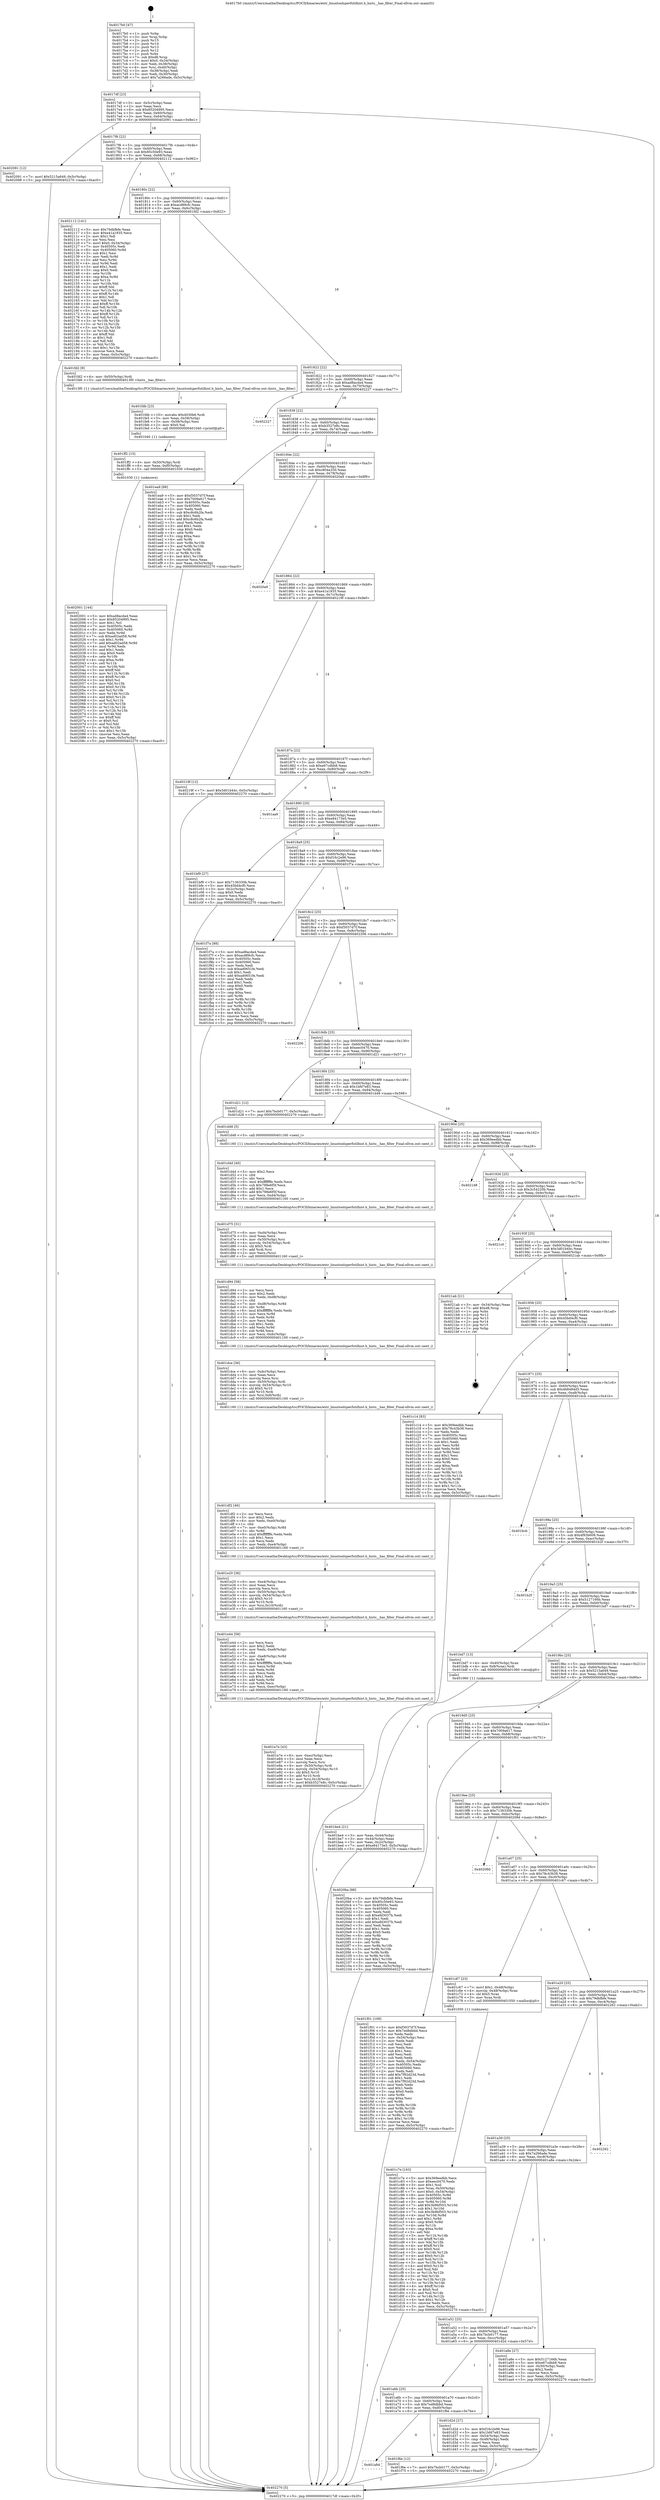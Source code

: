 digraph "0x4017b0" {
  label = "0x4017b0 (/mnt/c/Users/mathe/Desktop/tcc/POCII/binaries/extr_linuxtoolsperfutilhist.h_hists__has_filter_Final-ollvm.out::main(0))"
  labelloc = "t"
  node[shape=record]

  Entry [label="",width=0.3,height=0.3,shape=circle,fillcolor=black,style=filled]
  "0x4017df" [label="{
     0x4017df [23]\l
     | [instrs]\l
     &nbsp;&nbsp;0x4017df \<+3\>: mov -0x5c(%rbp),%eax\l
     &nbsp;&nbsp;0x4017e2 \<+2\>: mov %eax,%ecx\l
     &nbsp;&nbsp;0x4017e4 \<+6\>: sub $0x85204995,%ecx\l
     &nbsp;&nbsp;0x4017ea \<+3\>: mov %eax,-0x60(%rbp)\l
     &nbsp;&nbsp;0x4017ed \<+3\>: mov %ecx,-0x64(%rbp)\l
     &nbsp;&nbsp;0x4017f0 \<+6\>: je 0000000000402091 \<main+0x8e1\>\l
  }"]
  "0x402091" [label="{
     0x402091 [12]\l
     | [instrs]\l
     &nbsp;&nbsp;0x402091 \<+7\>: movl $0x5215a649,-0x5c(%rbp)\l
     &nbsp;&nbsp;0x402098 \<+5\>: jmp 0000000000402270 \<main+0xac0\>\l
  }"]
  "0x4017f6" [label="{
     0x4017f6 [22]\l
     | [instrs]\l
     &nbsp;&nbsp;0x4017f6 \<+5\>: jmp 00000000004017fb \<main+0x4b\>\l
     &nbsp;&nbsp;0x4017fb \<+3\>: mov -0x60(%rbp),%eax\l
     &nbsp;&nbsp;0x4017fe \<+5\>: sub $0x85c50e93,%eax\l
     &nbsp;&nbsp;0x401803 \<+3\>: mov %eax,-0x68(%rbp)\l
     &nbsp;&nbsp;0x401806 \<+6\>: je 0000000000402112 \<main+0x962\>\l
  }"]
  Exit [label="",width=0.3,height=0.3,shape=circle,fillcolor=black,style=filled,peripheries=2]
  "0x402112" [label="{
     0x402112 [141]\l
     | [instrs]\l
     &nbsp;&nbsp;0x402112 \<+5\>: mov $0x79dbfbfe,%eax\l
     &nbsp;&nbsp;0x402117 \<+5\>: mov $0xe41a1935,%ecx\l
     &nbsp;&nbsp;0x40211c \<+2\>: mov $0x1,%dl\l
     &nbsp;&nbsp;0x40211e \<+2\>: xor %esi,%esi\l
     &nbsp;&nbsp;0x402120 \<+7\>: movl $0x0,-0x34(%rbp)\l
     &nbsp;&nbsp;0x402127 \<+7\>: mov 0x40505c,%edi\l
     &nbsp;&nbsp;0x40212e \<+8\>: mov 0x405060,%r8d\l
     &nbsp;&nbsp;0x402136 \<+3\>: sub $0x1,%esi\l
     &nbsp;&nbsp;0x402139 \<+3\>: mov %edi,%r9d\l
     &nbsp;&nbsp;0x40213c \<+3\>: add %esi,%r9d\l
     &nbsp;&nbsp;0x40213f \<+4\>: imul %r9d,%edi\l
     &nbsp;&nbsp;0x402143 \<+3\>: and $0x1,%edi\l
     &nbsp;&nbsp;0x402146 \<+3\>: cmp $0x0,%edi\l
     &nbsp;&nbsp;0x402149 \<+4\>: sete %r10b\l
     &nbsp;&nbsp;0x40214d \<+4\>: cmp $0xa,%r8d\l
     &nbsp;&nbsp;0x402151 \<+4\>: setl %r11b\l
     &nbsp;&nbsp;0x402155 \<+3\>: mov %r10b,%bl\l
     &nbsp;&nbsp;0x402158 \<+3\>: xor $0xff,%bl\l
     &nbsp;&nbsp;0x40215b \<+3\>: mov %r11b,%r14b\l
     &nbsp;&nbsp;0x40215e \<+4\>: xor $0xff,%r14b\l
     &nbsp;&nbsp;0x402162 \<+3\>: xor $0x1,%dl\l
     &nbsp;&nbsp;0x402165 \<+3\>: mov %bl,%r15b\l
     &nbsp;&nbsp;0x402168 \<+4\>: and $0xff,%r15b\l
     &nbsp;&nbsp;0x40216c \<+3\>: and %dl,%r10b\l
     &nbsp;&nbsp;0x40216f \<+3\>: mov %r14b,%r12b\l
     &nbsp;&nbsp;0x402172 \<+4\>: and $0xff,%r12b\l
     &nbsp;&nbsp;0x402176 \<+3\>: and %dl,%r11b\l
     &nbsp;&nbsp;0x402179 \<+3\>: or %r10b,%r15b\l
     &nbsp;&nbsp;0x40217c \<+3\>: or %r11b,%r12b\l
     &nbsp;&nbsp;0x40217f \<+3\>: xor %r12b,%r15b\l
     &nbsp;&nbsp;0x402182 \<+3\>: or %r14b,%bl\l
     &nbsp;&nbsp;0x402185 \<+3\>: xor $0xff,%bl\l
     &nbsp;&nbsp;0x402188 \<+3\>: or $0x1,%dl\l
     &nbsp;&nbsp;0x40218b \<+2\>: and %dl,%bl\l
     &nbsp;&nbsp;0x40218d \<+3\>: or %bl,%r15b\l
     &nbsp;&nbsp;0x402190 \<+4\>: test $0x1,%r15b\l
     &nbsp;&nbsp;0x402194 \<+3\>: cmovne %ecx,%eax\l
     &nbsp;&nbsp;0x402197 \<+3\>: mov %eax,-0x5c(%rbp)\l
     &nbsp;&nbsp;0x40219a \<+5\>: jmp 0000000000402270 \<main+0xac0\>\l
  }"]
  "0x40180c" [label="{
     0x40180c [22]\l
     | [instrs]\l
     &nbsp;&nbsp;0x40180c \<+5\>: jmp 0000000000401811 \<main+0x61\>\l
     &nbsp;&nbsp;0x401811 \<+3\>: mov -0x60(%rbp),%eax\l
     &nbsp;&nbsp;0x401814 \<+5\>: sub $0xacd89cfc,%eax\l
     &nbsp;&nbsp;0x401819 \<+3\>: mov %eax,-0x6c(%rbp)\l
     &nbsp;&nbsp;0x40181c \<+6\>: je 0000000000401fd2 \<main+0x822\>\l
  }"]
  "0x402001" [label="{
     0x402001 [144]\l
     | [instrs]\l
     &nbsp;&nbsp;0x402001 \<+5\>: mov $0xad8acda4,%eax\l
     &nbsp;&nbsp;0x402006 \<+5\>: mov $0x85204995,%esi\l
     &nbsp;&nbsp;0x40200b \<+2\>: mov $0x1,%cl\l
     &nbsp;&nbsp;0x40200d \<+7\>: mov 0x40505c,%edx\l
     &nbsp;&nbsp;0x402014 \<+8\>: mov 0x405060,%r8d\l
     &nbsp;&nbsp;0x40201c \<+3\>: mov %edx,%r9d\l
     &nbsp;&nbsp;0x40201f \<+7\>: sub $0xad02ad58,%r9d\l
     &nbsp;&nbsp;0x402026 \<+4\>: sub $0x1,%r9d\l
     &nbsp;&nbsp;0x40202a \<+7\>: add $0xad02ad58,%r9d\l
     &nbsp;&nbsp;0x402031 \<+4\>: imul %r9d,%edx\l
     &nbsp;&nbsp;0x402035 \<+3\>: and $0x1,%edx\l
     &nbsp;&nbsp;0x402038 \<+3\>: cmp $0x0,%edx\l
     &nbsp;&nbsp;0x40203b \<+4\>: sete %r10b\l
     &nbsp;&nbsp;0x40203f \<+4\>: cmp $0xa,%r8d\l
     &nbsp;&nbsp;0x402043 \<+4\>: setl %r11b\l
     &nbsp;&nbsp;0x402047 \<+3\>: mov %r10b,%bl\l
     &nbsp;&nbsp;0x40204a \<+3\>: xor $0xff,%bl\l
     &nbsp;&nbsp;0x40204d \<+3\>: mov %r11b,%r14b\l
     &nbsp;&nbsp;0x402050 \<+4\>: xor $0xff,%r14b\l
     &nbsp;&nbsp;0x402054 \<+3\>: xor $0x0,%cl\l
     &nbsp;&nbsp;0x402057 \<+3\>: mov %bl,%r15b\l
     &nbsp;&nbsp;0x40205a \<+4\>: and $0x0,%r15b\l
     &nbsp;&nbsp;0x40205e \<+3\>: and %cl,%r10b\l
     &nbsp;&nbsp;0x402061 \<+3\>: mov %r14b,%r12b\l
     &nbsp;&nbsp;0x402064 \<+4\>: and $0x0,%r12b\l
     &nbsp;&nbsp;0x402068 \<+3\>: and %cl,%r11b\l
     &nbsp;&nbsp;0x40206b \<+3\>: or %r10b,%r15b\l
     &nbsp;&nbsp;0x40206e \<+3\>: or %r11b,%r12b\l
     &nbsp;&nbsp;0x402071 \<+3\>: xor %r12b,%r15b\l
     &nbsp;&nbsp;0x402074 \<+3\>: or %r14b,%bl\l
     &nbsp;&nbsp;0x402077 \<+3\>: xor $0xff,%bl\l
     &nbsp;&nbsp;0x40207a \<+3\>: or $0x0,%cl\l
     &nbsp;&nbsp;0x40207d \<+2\>: and %cl,%bl\l
     &nbsp;&nbsp;0x40207f \<+3\>: or %bl,%r15b\l
     &nbsp;&nbsp;0x402082 \<+4\>: test $0x1,%r15b\l
     &nbsp;&nbsp;0x402086 \<+3\>: cmovne %esi,%eax\l
     &nbsp;&nbsp;0x402089 \<+3\>: mov %eax,-0x5c(%rbp)\l
     &nbsp;&nbsp;0x40208c \<+5\>: jmp 0000000000402270 \<main+0xac0\>\l
  }"]
  "0x401fd2" [label="{
     0x401fd2 [9]\l
     | [instrs]\l
     &nbsp;&nbsp;0x401fd2 \<+4\>: mov -0x50(%rbp),%rdi\l
     &nbsp;&nbsp;0x401fd6 \<+5\>: call 00000000004013f0 \<hists__has_filter\>\l
     | [calls]\l
     &nbsp;&nbsp;0x4013f0 \{1\} (/mnt/c/Users/mathe/Desktop/tcc/POCII/binaries/extr_linuxtoolsperfutilhist.h_hists__has_filter_Final-ollvm.out::hists__has_filter)\l
  }"]
  "0x401822" [label="{
     0x401822 [22]\l
     | [instrs]\l
     &nbsp;&nbsp;0x401822 \<+5\>: jmp 0000000000401827 \<main+0x77\>\l
     &nbsp;&nbsp;0x401827 \<+3\>: mov -0x60(%rbp),%eax\l
     &nbsp;&nbsp;0x40182a \<+5\>: sub $0xad8acda4,%eax\l
     &nbsp;&nbsp;0x40182f \<+3\>: mov %eax,-0x70(%rbp)\l
     &nbsp;&nbsp;0x401832 \<+6\>: je 0000000000402227 \<main+0xa77\>\l
  }"]
  "0x401ff2" [label="{
     0x401ff2 [15]\l
     | [instrs]\l
     &nbsp;&nbsp;0x401ff2 \<+4\>: mov -0x50(%rbp),%rdi\l
     &nbsp;&nbsp;0x401ff6 \<+6\>: mov %eax,-0xf0(%rbp)\l
     &nbsp;&nbsp;0x401ffc \<+5\>: call 0000000000401030 \<free@plt\>\l
     | [calls]\l
     &nbsp;&nbsp;0x401030 \{1\} (unknown)\l
  }"]
  "0x402227" [label="{
     0x402227\l
  }", style=dashed]
  "0x401838" [label="{
     0x401838 [22]\l
     | [instrs]\l
     &nbsp;&nbsp;0x401838 \<+5\>: jmp 000000000040183d \<main+0x8d\>\l
     &nbsp;&nbsp;0x40183d \<+3\>: mov -0x60(%rbp),%eax\l
     &nbsp;&nbsp;0x401840 \<+5\>: sub $0xb3527e8c,%eax\l
     &nbsp;&nbsp;0x401845 \<+3\>: mov %eax,-0x74(%rbp)\l
     &nbsp;&nbsp;0x401848 \<+6\>: je 0000000000401ea9 \<main+0x6f9\>\l
  }"]
  "0x401fdb" [label="{
     0x401fdb [23]\l
     | [instrs]\l
     &nbsp;&nbsp;0x401fdb \<+10\>: movabs $0x4030b6,%rdi\l
     &nbsp;&nbsp;0x401fe5 \<+3\>: mov %eax,-0x58(%rbp)\l
     &nbsp;&nbsp;0x401fe8 \<+3\>: mov -0x58(%rbp),%esi\l
     &nbsp;&nbsp;0x401feb \<+2\>: mov $0x0,%al\l
     &nbsp;&nbsp;0x401fed \<+5\>: call 0000000000401040 \<printf@plt\>\l
     | [calls]\l
     &nbsp;&nbsp;0x401040 \{1\} (unknown)\l
  }"]
  "0x401ea9" [label="{
     0x401ea9 [88]\l
     | [instrs]\l
     &nbsp;&nbsp;0x401ea9 \<+5\>: mov $0xf3037d7f,%eax\l
     &nbsp;&nbsp;0x401eae \<+5\>: mov $0x7009a617,%ecx\l
     &nbsp;&nbsp;0x401eb3 \<+7\>: mov 0x40505c,%edx\l
     &nbsp;&nbsp;0x401eba \<+7\>: mov 0x405060,%esi\l
     &nbsp;&nbsp;0x401ec1 \<+2\>: mov %edx,%edi\l
     &nbsp;&nbsp;0x401ec3 \<+6\>: sub $0xc8c6b2fa,%edi\l
     &nbsp;&nbsp;0x401ec9 \<+3\>: sub $0x1,%edi\l
     &nbsp;&nbsp;0x401ecc \<+6\>: add $0xc8c6b2fa,%edi\l
     &nbsp;&nbsp;0x401ed2 \<+3\>: imul %edi,%edx\l
     &nbsp;&nbsp;0x401ed5 \<+3\>: and $0x1,%edx\l
     &nbsp;&nbsp;0x401ed8 \<+3\>: cmp $0x0,%edx\l
     &nbsp;&nbsp;0x401edb \<+4\>: sete %r8b\l
     &nbsp;&nbsp;0x401edf \<+3\>: cmp $0xa,%esi\l
     &nbsp;&nbsp;0x401ee2 \<+4\>: setl %r9b\l
     &nbsp;&nbsp;0x401ee6 \<+3\>: mov %r8b,%r10b\l
     &nbsp;&nbsp;0x401ee9 \<+3\>: and %r9b,%r10b\l
     &nbsp;&nbsp;0x401eec \<+3\>: xor %r9b,%r8b\l
     &nbsp;&nbsp;0x401eef \<+3\>: or %r8b,%r10b\l
     &nbsp;&nbsp;0x401ef2 \<+4\>: test $0x1,%r10b\l
     &nbsp;&nbsp;0x401ef6 \<+3\>: cmovne %ecx,%eax\l
     &nbsp;&nbsp;0x401ef9 \<+3\>: mov %eax,-0x5c(%rbp)\l
     &nbsp;&nbsp;0x401efc \<+5\>: jmp 0000000000402270 \<main+0xac0\>\l
  }"]
  "0x40184e" [label="{
     0x40184e [22]\l
     | [instrs]\l
     &nbsp;&nbsp;0x40184e \<+5\>: jmp 0000000000401853 \<main+0xa3\>\l
     &nbsp;&nbsp;0x401853 \<+3\>: mov -0x60(%rbp),%eax\l
     &nbsp;&nbsp;0x401856 \<+5\>: sub $0xc804a330,%eax\l
     &nbsp;&nbsp;0x40185b \<+3\>: mov %eax,-0x78(%rbp)\l
     &nbsp;&nbsp;0x40185e \<+6\>: je 00000000004020a9 \<main+0x8f9\>\l
  }"]
  "0x401a84" [label="{
     0x401a84\l
  }", style=dashed]
  "0x4020a9" [label="{
     0x4020a9\l
  }", style=dashed]
  "0x401864" [label="{
     0x401864 [22]\l
     | [instrs]\l
     &nbsp;&nbsp;0x401864 \<+5\>: jmp 0000000000401869 \<main+0xb9\>\l
     &nbsp;&nbsp;0x401869 \<+3\>: mov -0x60(%rbp),%eax\l
     &nbsp;&nbsp;0x40186c \<+5\>: sub $0xe41a1935,%eax\l
     &nbsp;&nbsp;0x401871 \<+3\>: mov %eax,-0x7c(%rbp)\l
     &nbsp;&nbsp;0x401874 \<+6\>: je 000000000040219f \<main+0x9ef\>\l
  }"]
  "0x401f6e" [label="{
     0x401f6e [12]\l
     | [instrs]\l
     &nbsp;&nbsp;0x401f6e \<+7\>: movl $0x7bcb0177,-0x5c(%rbp)\l
     &nbsp;&nbsp;0x401f75 \<+5\>: jmp 0000000000402270 \<main+0xac0\>\l
  }"]
  "0x40219f" [label="{
     0x40219f [12]\l
     | [instrs]\l
     &nbsp;&nbsp;0x40219f \<+7\>: movl $0x3d01b44c,-0x5c(%rbp)\l
     &nbsp;&nbsp;0x4021a6 \<+5\>: jmp 0000000000402270 \<main+0xac0\>\l
  }"]
  "0x40187a" [label="{
     0x40187a [22]\l
     | [instrs]\l
     &nbsp;&nbsp;0x40187a \<+5\>: jmp 000000000040187f \<main+0xcf\>\l
     &nbsp;&nbsp;0x40187f \<+3\>: mov -0x60(%rbp),%eax\l
     &nbsp;&nbsp;0x401882 \<+5\>: sub $0xe67cdbb8,%eax\l
     &nbsp;&nbsp;0x401887 \<+3\>: mov %eax,-0x80(%rbp)\l
     &nbsp;&nbsp;0x40188a \<+6\>: je 0000000000401aa9 \<main+0x2f9\>\l
  }"]
  "0x401e7e" [label="{
     0x401e7e [43]\l
     | [instrs]\l
     &nbsp;&nbsp;0x401e7e \<+6\>: mov -0xec(%rbp),%ecx\l
     &nbsp;&nbsp;0x401e84 \<+3\>: imul %eax,%ecx\l
     &nbsp;&nbsp;0x401e87 \<+3\>: movslq %ecx,%rsi\l
     &nbsp;&nbsp;0x401e8a \<+4\>: mov -0x50(%rbp),%rdi\l
     &nbsp;&nbsp;0x401e8e \<+4\>: movslq -0x54(%rbp),%r10\l
     &nbsp;&nbsp;0x401e92 \<+4\>: shl $0x5,%r10\l
     &nbsp;&nbsp;0x401e96 \<+3\>: add %r10,%rdi\l
     &nbsp;&nbsp;0x401e99 \<+4\>: mov %rsi,0x18(%rdi)\l
     &nbsp;&nbsp;0x401e9d \<+7\>: movl $0xb3527e8c,-0x5c(%rbp)\l
     &nbsp;&nbsp;0x401ea4 \<+5\>: jmp 0000000000402270 \<main+0xac0\>\l
  }"]
  "0x401aa9" [label="{
     0x401aa9\l
  }", style=dashed]
  "0x401890" [label="{
     0x401890 [25]\l
     | [instrs]\l
     &nbsp;&nbsp;0x401890 \<+5\>: jmp 0000000000401895 \<main+0xe5\>\l
     &nbsp;&nbsp;0x401895 \<+3\>: mov -0x60(%rbp),%eax\l
     &nbsp;&nbsp;0x401898 \<+5\>: sub $0xe84173e5,%eax\l
     &nbsp;&nbsp;0x40189d \<+6\>: mov %eax,-0x84(%rbp)\l
     &nbsp;&nbsp;0x4018a3 \<+6\>: je 0000000000401bf9 \<main+0x449\>\l
  }"]
  "0x401e44" [label="{
     0x401e44 [58]\l
     | [instrs]\l
     &nbsp;&nbsp;0x401e44 \<+2\>: xor %ecx,%ecx\l
     &nbsp;&nbsp;0x401e46 \<+5\>: mov $0x2,%edx\l
     &nbsp;&nbsp;0x401e4b \<+6\>: mov %edx,-0xe8(%rbp)\l
     &nbsp;&nbsp;0x401e51 \<+1\>: cltd\l
     &nbsp;&nbsp;0x401e52 \<+7\>: mov -0xe8(%rbp),%r8d\l
     &nbsp;&nbsp;0x401e59 \<+3\>: idiv %r8d\l
     &nbsp;&nbsp;0x401e5c \<+6\>: imul $0xfffffffe,%edx,%edx\l
     &nbsp;&nbsp;0x401e62 \<+3\>: mov %ecx,%r9d\l
     &nbsp;&nbsp;0x401e65 \<+3\>: sub %edx,%r9d\l
     &nbsp;&nbsp;0x401e68 \<+2\>: mov %ecx,%edx\l
     &nbsp;&nbsp;0x401e6a \<+3\>: sub $0x1,%edx\l
     &nbsp;&nbsp;0x401e6d \<+3\>: add %edx,%r9d\l
     &nbsp;&nbsp;0x401e70 \<+3\>: sub %r9d,%ecx\l
     &nbsp;&nbsp;0x401e73 \<+6\>: mov %ecx,-0xec(%rbp)\l
     &nbsp;&nbsp;0x401e79 \<+5\>: call 0000000000401160 \<next_i\>\l
     | [calls]\l
     &nbsp;&nbsp;0x401160 \{1\} (/mnt/c/Users/mathe/Desktop/tcc/POCII/binaries/extr_linuxtoolsperfutilhist.h_hists__has_filter_Final-ollvm.out::next_i)\l
  }"]
  "0x401bf9" [label="{
     0x401bf9 [27]\l
     | [instrs]\l
     &nbsp;&nbsp;0x401bf9 \<+5\>: mov $0x7136330b,%eax\l
     &nbsp;&nbsp;0x401bfe \<+5\>: mov $0x45bd4cf0,%ecx\l
     &nbsp;&nbsp;0x401c03 \<+3\>: mov -0x2c(%rbp),%edx\l
     &nbsp;&nbsp;0x401c06 \<+3\>: cmp $0x0,%edx\l
     &nbsp;&nbsp;0x401c09 \<+3\>: cmove %ecx,%eax\l
     &nbsp;&nbsp;0x401c0c \<+3\>: mov %eax,-0x5c(%rbp)\l
     &nbsp;&nbsp;0x401c0f \<+5\>: jmp 0000000000402270 \<main+0xac0\>\l
  }"]
  "0x4018a9" [label="{
     0x4018a9 [25]\l
     | [instrs]\l
     &nbsp;&nbsp;0x4018a9 \<+5\>: jmp 00000000004018ae \<main+0xfe\>\l
     &nbsp;&nbsp;0x4018ae \<+3\>: mov -0x60(%rbp),%eax\l
     &nbsp;&nbsp;0x4018b1 \<+5\>: sub $0xf16c2e96,%eax\l
     &nbsp;&nbsp;0x4018b6 \<+6\>: mov %eax,-0x88(%rbp)\l
     &nbsp;&nbsp;0x4018bc \<+6\>: je 0000000000401f7a \<main+0x7ca\>\l
  }"]
  "0x401e20" [label="{
     0x401e20 [36]\l
     | [instrs]\l
     &nbsp;&nbsp;0x401e20 \<+6\>: mov -0xe4(%rbp),%ecx\l
     &nbsp;&nbsp;0x401e26 \<+3\>: imul %eax,%ecx\l
     &nbsp;&nbsp;0x401e29 \<+3\>: movslq %ecx,%rsi\l
     &nbsp;&nbsp;0x401e2c \<+4\>: mov -0x50(%rbp),%rdi\l
     &nbsp;&nbsp;0x401e30 \<+4\>: movslq -0x54(%rbp),%r10\l
     &nbsp;&nbsp;0x401e34 \<+4\>: shl $0x5,%r10\l
     &nbsp;&nbsp;0x401e38 \<+3\>: add %r10,%rdi\l
     &nbsp;&nbsp;0x401e3b \<+4\>: mov %rsi,0x10(%rdi)\l
     &nbsp;&nbsp;0x401e3f \<+5\>: call 0000000000401160 \<next_i\>\l
     | [calls]\l
     &nbsp;&nbsp;0x401160 \{1\} (/mnt/c/Users/mathe/Desktop/tcc/POCII/binaries/extr_linuxtoolsperfutilhist.h_hists__has_filter_Final-ollvm.out::next_i)\l
  }"]
  "0x401f7a" [label="{
     0x401f7a [88]\l
     | [instrs]\l
     &nbsp;&nbsp;0x401f7a \<+5\>: mov $0xad8acda4,%eax\l
     &nbsp;&nbsp;0x401f7f \<+5\>: mov $0xacd89cfc,%ecx\l
     &nbsp;&nbsp;0x401f84 \<+7\>: mov 0x40505c,%edx\l
     &nbsp;&nbsp;0x401f8b \<+7\>: mov 0x405060,%esi\l
     &nbsp;&nbsp;0x401f92 \<+2\>: mov %edx,%edi\l
     &nbsp;&nbsp;0x401f94 \<+6\>: sub $0xad0651fe,%edi\l
     &nbsp;&nbsp;0x401f9a \<+3\>: sub $0x1,%edi\l
     &nbsp;&nbsp;0x401f9d \<+6\>: add $0xad0651fe,%edi\l
     &nbsp;&nbsp;0x401fa3 \<+3\>: imul %edi,%edx\l
     &nbsp;&nbsp;0x401fa6 \<+3\>: and $0x1,%edx\l
     &nbsp;&nbsp;0x401fa9 \<+3\>: cmp $0x0,%edx\l
     &nbsp;&nbsp;0x401fac \<+4\>: sete %r8b\l
     &nbsp;&nbsp;0x401fb0 \<+3\>: cmp $0xa,%esi\l
     &nbsp;&nbsp;0x401fb3 \<+4\>: setl %r9b\l
     &nbsp;&nbsp;0x401fb7 \<+3\>: mov %r8b,%r10b\l
     &nbsp;&nbsp;0x401fba \<+3\>: and %r9b,%r10b\l
     &nbsp;&nbsp;0x401fbd \<+3\>: xor %r9b,%r8b\l
     &nbsp;&nbsp;0x401fc0 \<+3\>: or %r8b,%r10b\l
     &nbsp;&nbsp;0x401fc3 \<+4\>: test $0x1,%r10b\l
     &nbsp;&nbsp;0x401fc7 \<+3\>: cmovne %ecx,%eax\l
     &nbsp;&nbsp;0x401fca \<+3\>: mov %eax,-0x5c(%rbp)\l
     &nbsp;&nbsp;0x401fcd \<+5\>: jmp 0000000000402270 \<main+0xac0\>\l
  }"]
  "0x4018c2" [label="{
     0x4018c2 [25]\l
     | [instrs]\l
     &nbsp;&nbsp;0x4018c2 \<+5\>: jmp 00000000004018c7 \<main+0x117\>\l
     &nbsp;&nbsp;0x4018c7 \<+3\>: mov -0x60(%rbp),%eax\l
     &nbsp;&nbsp;0x4018ca \<+5\>: sub $0xf3037d7f,%eax\l
     &nbsp;&nbsp;0x4018cf \<+6\>: mov %eax,-0x8c(%rbp)\l
     &nbsp;&nbsp;0x4018d5 \<+6\>: je 0000000000402206 \<main+0xa56\>\l
  }"]
  "0x401df2" [label="{
     0x401df2 [46]\l
     | [instrs]\l
     &nbsp;&nbsp;0x401df2 \<+2\>: xor %ecx,%ecx\l
     &nbsp;&nbsp;0x401df4 \<+5\>: mov $0x2,%edx\l
     &nbsp;&nbsp;0x401df9 \<+6\>: mov %edx,-0xe0(%rbp)\l
     &nbsp;&nbsp;0x401dff \<+1\>: cltd\l
     &nbsp;&nbsp;0x401e00 \<+7\>: mov -0xe0(%rbp),%r8d\l
     &nbsp;&nbsp;0x401e07 \<+3\>: idiv %r8d\l
     &nbsp;&nbsp;0x401e0a \<+6\>: imul $0xfffffffe,%edx,%edx\l
     &nbsp;&nbsp;0x401e10 \<+3\>: sub $0x1,%ecx\l
     &nbsp;&nbsp;0x401e13 \<+2\>: sub %ecx,%edx\l
     &nbsp;&nbsp;0x401e15 \<+6\>: mov %edx,-0xe4(%rbp)\l
     &nbsp;&nbsp;0x401e1b \<+5\>: call 0000000000401160 \<next_i\>\l
     | [calls]\l
     &nbsp;&nbsp;0x401160 \{1\} (/mnt/c/Users/mathe/Desktop/tcc/POCII/binaries/extr_linuxtoolsperfutilhist.h_hists__has_filter_Final-ollvm.out::next_i)\l
  }"]
  "0x402206" [label="{
     0x402206\l
  }", style=dashed]
  "0x4018db" [label="{
     0x4018db [25]\l
     | [instrs]\l
     &nbsp;&nbsp;0x4018db \<+5\>: jmp 00000000004018e0 \<main+0x130\>\l
     &nbsp;&nbsp;0x4018e0 \<+3\>: mov -0x60(%rbp),%eax\l
     &nbsp;&nbsp;0x4018e3 \<+5\>: sub $0xeec0470,%eax\l
     &nbsp;&nbsp;0x4018e8 \<+6\>: mov %eax,-0x90(%rbp)\l
     &nbsp;&nbsp;0x4018ee \<+6\>: je 0000000000401d21 \<main+0x571\>\l
  }"]
  "0x401dce" [label="{
     0x401dce [36]\l
     | [instrs]\l
     &nbsp;&nbsp;0x401dce \<+6\>: mov -0xdc(%rbp),%ecx\l
     &nbsp;&nbsp;0x401dd4 \<+3\>: imul %eax,%ecx\l
     &nbsp;&nbsp;0x401dd7 \<+3\>: movslq %ecx,%rsi\l
     &nbsp;&nbsp;0x401dda \<+4\>: mov -0x50(%rbp),%rdi\l
     &nbsp;&nbsp;0x401dde \<+4\>: movslq -0x54(%rbp),%r10\l
     &nbsp;&nbsp;0x401de2 \<+4\>: shl $0x5,%r10\l
     &nbsp;&nbsp;0x401de6 \<+3\>: add %r10,%rdi\l
     &nbsp;&nbsp;0x401de9 \<+4\>: mov %rsi,0x8(%rdi)\l
     &nbsp;&nbsp;0x401ded \<+5\>: call 0000000000401160 \<next_i\>\l
     | [calls]\l
     &nbsp;&nbsp;0x401160 \{1\} (/mnt/c/Users/mathe/Desktop/tcc/POCII/binaries/extr_linuxtoolsperfutilhist.h_hists__has_filter_Final-ollvm.out::next_i)\l
  }"]
  "0x401d21" [label="{
     0x401d21 [12]\l
     | [instrs]\l
     &nbsp;&nbsp;0x401d21 \<+7\>: movl $0x7bcb0177,-0x5c(%rbp)\l
     &nbsp;&nbsp;0x401d28 \<+5\>: jmp 0000000000402270 \<main+0xac0\>\l
  }"]
  "0x4018f4" [label="{
     0x4018f4 [25]\l
     | [instrs]\l
     &nbsp;&nbsp;0x4018f4 \<+5\>: jmp 00000000004018f9 \<main+0x149\>\l
     &nbsp;&nbsp;0x4018f9 \<+3\>: mov -0x60(%rbp),%eax\l
     &nbsp;&nbsp;0x4018fc \<+5\>: sub $0x1bfd7e83,%eax\l
     &nbsp;&nbsp;0x401901 \<+6\>: mov %eax,-0x94(%rbp)\l
     &nbsp;&nbsp;0x401907 \<+6\>: je 0000000000401d48 \<main+0x598\>\l
  }"]
  "0x401d94" [label="{
     0x401d94 [58]\l
     | [instrs]\l
     &nbsp;&nbsp;0x401d94 \<+2\>: xor %ecx,%ecx\l
     &nbsp;&nbsp;0x401d96 \<+5\>: mov $0x2,%edx\l
     &nbsp;&nbsp;0x401d9b \<+6\>: mov %edx,-0xd8(%rbp)\l
     &nbsp;&nbsp;0x401da1 \<+1\>: cltd\l
     &nbsp;&nbsp;0x401da2 \<+7\>: mov -0xd8(%rbp),%r8d\l
     &nbsp;&nbsp;0x401da9 \<+3\>: idiv %r8d\l
     &nbsp;&nbsp;0x401dac \<+6\>: imul $0xfffffffe,%edx,%edx\l
     &nbsp;&nbsp;0x401db2 \<+3\>: mov %ecx,%r9d\l
     &nbsp;&nbsp;0x401db5 \<+3\>: sub %edx,%r9d\l
     &nbsp;&nbsp;0x401db8 \<+2\>: mov %ecx,%edx\l
     &nbsp;&nbsp;0x401dba \<+3\>: sub $0x1,%edx\l
     &nbsp;&nbsp;0x401dbd \<+3\>: add %edx,%r9d\l
     &nbsp;&nbsp;0x401dc0 \<+3\>: sub %r9d,%ecx\l
     &nbsp;&nbsp;0x401dc3 \<+6\>: mov %ecx,-0xdc(%rbp)\l
     &nbsp;&nbsp;0x401dc9 \<+5\>: call 0000000000401160 \<next_i\>\l
     | [calls]\l
     &nbsp;&nbsp;0x401160 \{1\} (/mnt/c/Users/mathe/Desktop/tcc/POCII/binaries/extr_linuxtoolsperfutilhist.h_hists__has_filter_Final-ollvm.out::next_i)\l
  }"]
  "0x401d48" [label="{
     0x401d48 [5]\l
     | [instrs]\l
     &nbsp;&nbsp;0x401d48 \<+5\>: call 0000000000401160 \<next_i\>\l
     | [calls]\l
     &nbsp;&nbsp;0x401160 \{1\} (/mnt/c/Users/mathe/Desktop/tcc/POCII/binaries/extr_linuxtoolsperfutilhist.h_hists__has_filter_Final-ollvm.out::next_i)\l
  }"]
  "0x40190d" [label="{
     0x40190d [25]\l
     | [instrs]\l
     &nbsp;&nbsp;0x40190d \<+5\>: jmp 0000000000401912 \<main+0x162\>\l
     &nbsp;&nbsp;0x401912 \<+3\>: mov -0x60(%rbp),%eax\l
     &nbsp;&nbsp;0x401915 \<+5\>: sub $0x369eedbb,%eax\l
     &nbsp;&nbsp;0x40191a \<+6\>: mov %eax,-0x98(%rbp)\l
     &nbsp;&nbsp;0x401920 \<+6\>: je 00000000004021d8 \<main+0xa28\>\l
  }"]
  "0x401d75" [label="{
     0x401d75 [31]\l
     | [instrs]\l
     &nbsp;&nbsp;0x401d75 \<+6\>: mov -0xd4(%rbp),%ecx\l
     &nbsp;&nbsp;0x401d7b \<+3\>: imul %eax,%ecx\l
     &nbsp;&nbsp;0x401d7e \<+4\>: mov -0x50(%rbp),%rsi\l
     &nbsp;&nbsp;0x401d82 \<+4\>: movslq -0x54(%rbp),%rdi\l
     &nbsp;&nbsp;0x401d86 \<+4\>: shl $0x5,%rdi\l
     &nbsp;&nbsp;0x401d8a \<+3\>: add %rdi,%rsi\l
     &nbsp;&nbsp;0x401d8d \<+2\>: mov %ecx,(%rsi)\l
     &nbsp;&nbsp;0x401d8f \<+5\>: call 0000000000401160 \<next_i\>\l
     | [calls]\l
     &nbsp;&nbsp;0x401160 \{1\} (/mnt/c/Users/mathe/Desktop/tcc/POCII/binaries/extr_linuxtoolsperfutilhist.h_hists__has_filter_Final-ollvm.out::next_i)\l
  }"]
  "0x4021d8" [label="{
     0x4021d8\l
  }", style=dashed]
  "0x401926" [label="{
     0x401926 [25]\l
     | [instrs]\l
     &nbsp;&nbsp;0x401926 \<+5\>: jmp 000000000040192b \<main+0x17b\>\l
     &nbsp;&nbsp;0x40192b \<+3\>: mov -0x60(%rbp),%eax\l
     &nbsp;&nbsp;0x40192e \<+5\>: sub $0x3c54220b,%eax\l
     &nbsp;&nbsp;0x401933 \<+6\>: mov %eax,-0x9c(%rbp)\l
     &nbsp;&nbsp;0x401939 \<+6\>: je 00000000004021c0 \<main+0xa10\>\l
  }"]
  "0x401d4d" [label="{
     0x401d4d [40]\l
     | [instrs]\l
     &nbsp;&nbsp;0x401d4d \<+5\>: mov $0x2,%ecx\l
     &nbsp;&nbsp;0x401d52 \<+1\>: cltd\l
     &nbsp;&nbsp;0x401d53 \<+2\>: idiv %ecx\l
     &nbsp;&nbsp;0x401d55 \<+6\>: imul $0xfffffffe,%edx,%ecx\l
     &nbsp;&nbsp;0x401d5b \<+6\>: sub $0x798e6f5f,%ecx\l
     &nbsp;&nbsp;0x401d61 \<+3\>: add $0x1,%ecx\l
     &nbsp;&nbsp;0x401d64 \<+6\>: add $0x798e6f5f,%ecx\l
     &nbsp;&nbsp;0x401d6a \<+6\>: mov %ecx,-0xd4(%rbp)\l
     &nbsp;&nbsp;0x401d70 \<+5\>: call 0000000000401160 \<next_i\>\l
     | [calls]\l
     &nbsp;&nbsp;0x401160 \{1\} (/mnt/c/Users/mathe/Desktop/tcc/POCII/binaries/extr_linuxtoolsperfutilhist.h_hists__has_filter_Final-ollvm.out::next_i)\l
  }"]
  "0x4021c0" [label="{
     0x4021c0\l
  }", style=dashed]
  "0x40193f" [label="{
     0x40193f [25]\l
     | [instrs]\l
     &nbsp;&nbsp;0x40193f \<+5\>: jmp 0000000000401944 \<main+0x194\>\l
     &nbsp;&nbsp;0x401944 \<+3\>: mov -0x60(%rbp),%eax\l
     &nbsp;&nbsp;0x401947 \<+5\>: sub $0x3d01b44c,%eax\l
     &nbsp;&nbsp;0x40194c \<+6\>: mov %eax,-0xa0(%rbp)\l
     &nbsp;&nbsp;0x401952 \<+6\>: je 00000000004021ab \<main+0x9fb\>\l
  }"]
  "0x401a6b" [label="{
     0x401a6b [25]\l
     | [instrs]\l
     &nbsp;&nbsp;0x401a6b \<+5\>: jmp 0000000000401a70 \<main+0x2c0\>\l
     &nbsp;&nbsp;0x401a70 \<+3\>: mov -0x60(%rbp),%eax\l
     &nbsp;&nbsp;0x401a73 \<+5\>: sub $0x7ed8dbbd,%eax\l
     &nbsp;&nbsp;0x401a78 \<+6\>: mov %eax,-0xd0(%rbp)\l
     &nbsp;&nbsp;0x401a7e \<+6\>: je 0000000000401f6e \<main+0x7be\>\l
  }"]
  "0x4021ab" [label="{
     0x4021ab [21]\l
     | [instrs]\l
     &nbsp;&nbsp;0x4021ab \<+3\>: mov -0x34(%rbp),%eax\l
     &nbsp;&nbsp;0x4021ae \<+7\>: add $0xd8,%rsp\l
     &nbsp;&nbsp;0x4021b5 \<+1\>: pop %rbx\l
     &nbsp;&nbsp;0x4021b6 \<+2\>: pop %r12\l
     &nbsp;&nbsp;0x4021b8 \<+2\>: pop %r13\l
     &nbsp;&nbsp;0x4021ba \<+2\>: pop %r14\l
     &nbsp;&nbsp;0x4021bc \<+2\>: pop %r15\l
     &nbsp;&nbsp;0x4021be \<+1\>: pop %rbp\l
     &nbsp;&nbsp;0x4021bf \<+1\>: ret\l
  }"]
  "0x401958" [label="{
     0x401958 [25]\l
     | [instrs]\l
     &nbsp;&nbsp;0x401958 \<+5\>: jmp 000000000040195d \<main+0x1ad\>\l
     &nbsp;&nbsp;0x40195d \<+3\>: mov -0x60(%rbp),%eax\l
     &nbsp;&nbsp;0x401960 \<+5\>: sub $0x45bd4cf0,%eax\l
     &nbsp;&nbsp;0x401965 \<+6\>: mov %eax,-0xa4(%rbp)\l
     &nbsp;&nbsp;0x40196b \<+6\>: je 0000000000401c14 \<main+0x464\>\l
  }"]
  "0x401d2d" [label="{
     0x401d2d [27]\l
     | [instrs]\l
     &nbsp;&nbsp;0x401d2d \<+5\>: mov $0xf16c2e96,%eax\l
     &nbsp;&nbsp;0x401d32 \<+5\>: mov $0x1bfd7e83,%ecx\l
     &nbsp;&nbsp;0x401d37 \<+3\>: mov -0x54(%rbp),%edx\l
     &nbsp;&nbsp;0x401d3a \<+3\>: cmp -0x48(%rbp),%edx\l
     &nbsp;&nbsp;0x401d3d \<+3\>: cmovl %ecx,%eax\l
     &nbsp;&nbsp;0x401d40 \<+3\>: mov %eax,-0x5c(%rbp)\l
     &nbsp;&nbsp;0x401d43 \<+5\>: jmp 0000000000402270 \<main+0xac0\>\l
  }"]
  "0x401c14" [label="{
     0x401c14 [83]\l
     | [instrs]\l
     &nbsp;&nbsp;0x401c14 \<+5\>: mov $0x369eedbb,%eax\l
     &nbsp;&nbsp;0x401c19 \<+5\>: mov $0x78c43b38,%ecx\l
     &nbsp;&nbsp;0x401c1e \<+2\>: xor %edx,%edx\l
     &nbsp;&nbsp;0x401c20 \<+7\>: mov 0x40505c,%esi\l
     &nbsp;&nbsp;0x401c27 \<+7\>: mov 0x405060,%edi\l
     &nbsp;&nbsp;0x401c2e \<+3\>: sub $0x1,%edx\l
     &nbsp;&nbsp;0x401c31 \<+3\>: mov %esi,%r8d\l
     &nbsp;&nbsp;0x401c34 \<+3\>: add %edx,%r8d\l
     &nbsp;&nbsp;0x401c37 \<+4\>: imul %r8d,%esi\l
     &nbsp;&nbsp;0x401c3b \<+3\>: and $0x1,%esi\l
     &nbsp;&nbsp;0x401c3e \<+3\>: cmp $0x0,%esi\l
     &nbsp;&nbsp;0x401c41 \<+4\>: sete %r9b\l
     &nbsp;&nbsp;0x401c45 \<+3\>: cmp $0xa,%edi\l
     &nbsp;&nbsp;0x401c48 \<+4\>: setl %r10b\l
     &nbsp;&nbsp;0x401c4c \<+3\>: mov %r9b,%r11b\l
     &nbsp;&nbsp;0x401c4f \<+3\>: and %r10b,%r11b\l
     &nbsp;&nbsp;0x401c52 \<+3\>: xor %r10b,%r9b\l
     &nbsp;&nbsp;0x401c55 \<+3\>: or %r9b,%r11b\l
     &nbsp;&nbsp;0x401c58 \<+4\>: test $0x1,%r11b\l
     &nbsp;&nbsp;0x401c5c \<+3\>: cmovne %ecx,%eax\l
     &nbsp;&nbsp;0x401c5f \<+3\>: mov %eax,-0x5c(%rbp)\l
     &nbsp;&nbsp;0x401c62 \<+5\>: jmp 0000000000402270 \<main+0xac0\>\l
  }"]
  "0x401971" [label="{
     0x401971 [25]\l
     | [instrs]\l
     &nbsp;&nbsp;0x401971 \<+5\>: jmp 0000000000401976 \<main+0x1c6\>\l
     &nbsp;&nbsp;0x401976 \<+3\>: mov -0x60(%rbp),%eax\l
     &nbsp;&nbsp;0x401979 \<+5\>: sub $0x468484d5,%eax\l
     &nbsp;&nbsp;0x40197e \<+6\>: mov %eax,-0xa8(%rbp)\l
     &nbsp;&nbsp;0x401984 \<+6\>: je 0000000000401bcb \<main+0x41b\>\l
  }"]
  "0x401c7e" [label="{
     0x401c7e [163]\l
     | [instrs]\l
     &nbsp;&nbsp;0x401c7e \<+5\>: mov $0x369eedbb,%ecx\l
     &nbsp;&nbsp;0x401c83 \<+5\>: mov $0xeec0470,%edx\l
     &nbsp;&nbsp;0x401c88 \<+3\>: mov $0x1,%sil\l
     &nbsp;&nbsp;0x401c8b \<+4\>: mov %rax,-0x50(%rbp)\l
     &nbsp;&nbsp;0x401c8f \<+7\>: movl $0x0,-0x54(%rbp)\l
     &nbsp;&nbsp;0x401c96 \<+8\>: mov 0x40505c,%r8d\l
     &nbsp;&nbsp;0x401c9e \<+8\>: mov 0x405060,%r9d\l
     &nbsp;&nbsp;0x401ca6 \<+3\>: mov %r8d,%r10d\l
     &nbsp;&nbsp;0x401ca9 \<+7\>: add $0x3b9bf503,%r10d\l
     &nbsp;&nbsp;0x401cb0 \<+4\>: sub $0x1,%r10d\l
     &nbsp;&nbsp;0x401cb4 \<+7\>: sub $0x3b9bf503,%r10d\l
     &nbsp;&nbsp;0x401cbb \<+4\>: imul %r10d,%r8d\l
     &nbsp;&nbsp;0x401cbf \<+4\>: and $0x1,%r8d\l
     &nbsp;&nbsp;0x401cc3 \<+4\>: cmp $0x0,%r8d\l
     &nbsp;&nbsp;0x401cc7 \<+4\>: sete %r11b\l
     &nbsp;&nbsp;0x401ccb \<+4\>: cmp $0xa,%r9d\l
     &nbsp;&nbsp;0x401ccf \<+3\>: setl %bl\l
     &nbsp;&nbsp;0x401cd2 \<+3\>: mov %r11b,%r14b\l
     &nbsp;&nbsp;0x401cd5 \<+4\>: xor $0xff,%r14b\l
     &nbsp;&nbsp;0x401cd9 \<+3\>: mov %bl,%r15b\l
     &nbsp;&nbsp;0x401cdc \<+4\>: xor $0xff,%r15b\l
     &nbsp;&nbsp;0x401ce0 \<+4\>: xor $0x0,%sil\l
     &nbsp;&nbsp;0x401ce4 \<+3\>: mov %r14b,%r12b\l
     &nbsp;&nbsp;0x401ce7 \<+4\>: and $0x0,%r12b\l
     &nbsp;&nbsp;0x401ceb \<+3\>: and %sil,%r11b\l
     &nbsp;&nbsp;0x401cee \<+3\>: mov %r15b,%r13b\l
     &nbsp;&nbsp;0x401cf1 \<+4\>: and $0x0,%r13b\l
     &nbsp;&nbsp;0x401cf5 \<+3\>: and %sil,%bl\l
     &nbsp;&nbsp;0x401cf8 \<+3\>: or %r11b,%r12b\l
     &nbsp;&nbsp;0x401cfb \<+3\>: or %bl,%r13b\l
     &nbsp;&nbsp;0x401cfe \<+3\>: xor %r13b,%r12b\l
     &nbsp;&nbsp;0x401d01 \<+3\>: or %r15b,%r14b\l
     &nbsp;&nbsp;0x401d04 \<+4\>: xor $0xff,%r14b\l
     &nbsp;&nbsp;0x401d08 \<+4\>: or $0x0,%sil\l
     &nbsp;&nbsp;0x401d0c \<+3\>: and %sil,%r14b\l
     &nbsp;&nbsp;0x401d0f \<+3\>: or %r14b,%r12b\l
     &nbsp;&nbsp;0x401d12 \<+4\>: test $0x1,%r12b\l
     &nbsp;&nbsp;0x401d16 \<+3\>: cmovne %edx,%ecx\l
     &nbsp;&nbsp;0x401d19 \<+3\>: mov %ecx,-0x5c(%rbp)\l
     &nbsp;&nbsp;0x401d1c \<+5\>: jmp 0000000000402270 \<main+0xac0\>\l
  }"]
  "0x401bcb" [label="{
     0x401bcb\l
  }", style=dashed]
  "0x40198a" [label="{
     0x40198a [25]\l
     | [instrs]\l
     &nbsp;&nbsp;0x40198a \<+5\>: jmp 000000000040198f \<main+0x1df\>\l
     &nbsp;&nbsp;0x40198f \<+3\>: mov -0x60(%rbp),%eax\l
     &nbsp;&nbsp;0x401992 \<+5\>: sub $0x4f93b609,%eax\l
     &nbsp;&nbsp;0x401997 \<+6\>: mov %eax,-0xac(%rbp)\l
     &nbsp;&nbsp;0x40199d \<+6\>: je 0000000000401b2f \<main+0x37f\>\l
  }"]
  "0x401be4" [label="{
     0x401be4 [21]\l
     | [instrs]\l
     &nbsp;&nbsp;0x401be4 \<+3\>: mov %eax,-0x44(%rbp)\l
     &nbsp;&nbsp;0x401be7 \<+3\>: mov -0x44(%rbp),%eax\l
     &nbsp;&nbsp;0x401bea \<+3\>: mov %eax,-0x2c(%rbp)\l
     &nbsp;&nbsp;0x401bed \<+7\>: movl $0xe84173e5,-0x5c(%rbp)\l
     &nbsp;&nbsp;0x401bf4 \<+5\>: jmp 0000000000402270 \<main+0xac0\>\l
  }"]
  "0x401b2f" [label="{
     0x401b2f\l
  }", style=dashed]
  "0x4019a3" [label="{
     0x4019a3 [25]\l
     | [instrs]\l
     &nbsp;&nbsp;0x4019a3 \<+5\>: jmp 00000000004019a8 \<main+0x1f8\>\l
     &nbsp;&nbsp;0x4019a8 \<+3\>: mov -0x60(%rbp),%eax\l
     &nbsp;&nbsp;0x4019ab \<+5\>: sub $0x5127166b,%eax\l
     &nbsp;&nbsp;0x4019b0 \<+6\>: mov %eax,-0xb0(%rbp)\l
     &nbsp;&nbsp;0x4019b6 \<+6\>: je 0000000000401bd7 \<main+0x427\>\l
  }"]
  "0x4017b0" [label="{
     0x4017b0 [47]\l
     | [instrs]\l
     &nbsp;&nbsp;0x4017b0 \<+1\>: push %rbp\l
     &nbsp;&nbsp;0x4017b1 \<+3\>: mov %rsp,%rbp\l
     &nbsp;&nbsp;0x4017b4 \<+2\>: push %r15\l
     &nbsp;&nbsp;0x4017b6 \<+2\>: push %r14\l
     &nbsp;&nbsp;0x4017b8 \<+2\>: push %r13\l
     &nbsp;&nbsp;0x4017ba \<+2\>: push %r12\l
     &nbsp;&nbsp;0x4017bc \<+1\>: push %rbx\l
     &nbsp;&nbsp;0x4017bd \<+7\>: sub $0xd8,%rsp\l
     &nbsp;&nbsp;0x4017c4 \<+7\>: movl $0x0,-0x34(%rbp)\l
     &nbsp;&nbsp;0x4017cb \<+3\>: mov %edi,-0x38(%rbp)\l
     &nbsp;&nbsp;0x4017ce \<+4\>: mov %rsi,-0x40(%rbp)\l
     &nbsp;&nbsp;0x4017d2 \<+3\>: mov -0x38(%rbp),%edi\l
     &nbsp;&nbsp;0x4017d5 \<+3\>: mov %edi,-0x30(%rbp)\l
     &nbsp;&nbsp;0x4017d8 \<+7\>: movl $0x7a266ade,-0x5c(%rbp)\l
  }"]
  "0x401bd7" [label="{
     0x401bd7 [13]\l
     | [instrs]\l
     &nbsp;&nbsp;0x401bd7 \<+4\>: mov -0x40(%rbp),%rax\l
     &nbsp;&nbsp;0x401bdb \<+4\>: mov 0x8(%rax),%rdi\l
     &nbsp;&nbsp;0x401bdf \<+5\>: call 0000000000401060 \<atoi@plt\>\l
     | [calls]\l
     &nbsp;&nbsp;0x401060 \{1\} (unknown)\l
  }"]
  "0x4019bc" [label="{
     0x4019bc [25]\l
     | [instrs]\l
     &nbsp;&nbsp;0x4019bc \<+5\>: jmp 00000000004019c1 \<main+0x211\>\l
     &nbsp;&nbsp;0x4019c1 \<+3\>: mov -0x60(%rbp),%eax\l
     &nbsp;&nbsp;0x4019c4 \<+5\>: sub $0x5215a649,%eax\l
     &nbsp;&nbsp;0x4019c9 \<+6\>: mov %eax,-0xb4(%rbp)\l
     &nbsp;&nbsp;0x4019cf \<+6\>: je 00000000004020ba \<main+0x90a\>\l
  }"]
  "0x402270" [label="{
     0x402270 [5]\l
     | [instrs]\l
     &nbsp;&nbsp;0x402270 \<+5\>: jmp 00000000004017df \<main+0x2f\>\l
  }"]
  "0x4020ba" [label="{
     0x4020ba [88]\l
     | [instrs]\l
     &nbsp;&nbsp;0x4020ba \<+5\>: mov $0x79dbfbfe,%eax\l
     &nbsp;&nbsp;0x4020bf \<+5\>: mov $0x85c50e93,%ecx\l
     &nbsp;&nbsp;0x4020c4 \<+7\>: mov 0x40505c,%edx\l
     &nbsp;&nbsp;0x4020cb \<+7\>: mov 0x405060,%esi\l
     &nbsp;&nbsp;0x4020d2 \<+2\>: mov %edx,%edi\l
     &nbsp;&nbsp;0x4020d4 \<+6\>: sub $0xefd3037b,%edi\l
     &nbsp;&nbsp;0x4020da \<+3\>: sub $0x1,%edi\l
     &nbsp;&nbsp;0x4020dd \<+6\>: add $0xefd3037b,%edi\l
     &nbsp;&nbsp;0x4020e3 \<+3\>: imul %edi,%edx\l
     &nbsp;&nbsp;0x4020e6 \<+3\>: and $0x1,%edx\l
     &nbsp;&nbsp;0x4020e9 \<+3\>: cmp $0x0,%edx\l
     &nbsp;&nbsp;0x4020ec \<+4\>: sete %r8b\l
     &nbsp;&nbsp;0x4020f0 \<+3\>: cmp $0xa,%esi\l
     &nbsp;&nbsp;0x4020f3 \<+4\>: setl %r9b\l
     &nbsp;&nbsp;0x4020f7 \<+3\>: mov %r8b,%r10b\l
     &nbsp;&nbsp;0x4020fa \<+3\>: and %r9b,%r10b\l
     &nbsp;&nbsp;0x4020fd \<+3\>: xor %r9b,%r8b\l
     &nbsp;&nbsp;0x402100 \<+3\>: or %r8b,%r10b\l
     &nbsp;&nbsp;0x402103 \<+4\>: test $0x1,%r10b\l
     &nbsp;&nbsp;0x402107 \<+3\>: cmovne %ecx,%eax\l
     &nbsp;&nbsp;0x40210a \<+3\>: mov %eax,-0x5c(%rbp)\l
     &nbsp;&nbsp;0x40210d \<+5\>: jmp 0000000000402270 \<main+0xac0\>\l
  }"]
  "0x4019d5" [label="{
     0x4019d5 [25]\l
     | [instrs]\l
     &nbsp;&nbsp;0x4019d5 \<+5\>: jmp 00000000004019da \<main+0x22a\>\l
     &nbsp;&nbsp;0x4019da \<+3\>: mov -0x60(%rbp),%eax\l
     &nbsp;&nbsp;0x4019dd \<+5\>: sub $0x7009a617,%eax\l
     &nbsp;&nbsp;0x4019e2 \<+6\>: mov %eax,-0xb8(%rbp)\l
     &nbsp;&nbsp;0x4019e8 \<+6\>: je 0000000000401f01 \<main+0x751\>\l
  }"]
  "0x401a52" [label="{
     0x401a52 [25]\l
     | [instrs]\l
     &nbsp;&nbsp;0x401a52 \<+5\>: jmp 0000000000401a57 \<main+0x2a7\>\l
     &nbsp;&nbsp;0x401a57 \<+3\>: mov -0x60(%rbp),%eax\l
     &nbsp;&nbsp;0x401a5a \<+5\>: sub $0x7bcb0177,%eax\l
     &nbsp;&nbsp;0x401a5f \<+6\>: mov %eax,-0xcc(%rbp)\l
     &nbsp;&nbsp;0x401a65 \<+6\>: je 0000000000401d2d \<main+0x57d\>\l
  }"]
  "0x401f01" [label="{
     0x401f01 [109]\l
     | [instrs]\l
     &nbsp;&nbsp;0x401f01 \<+5\>: mov $0xf3037d7f,%eax\l
     &nbsp;&nbsp;0x401f06 \<+5\>: mov $0x7ed8dbbd,%ecx\l
     &nbsp;&nbsp;0x401f0b \<+2\>: xor %edx,%edx\l
     &nbsp;&nbsp;0x401f0d \<+3\>: mov -0x54(%rbp),%esi\l
     &nbsp;&nbsp;0x401f10 \<+2\>: mov %edx,%edi\l
     &nbsp;&nbsp;0x401f12 \<+2\>: sub %esi,%edi\l
     &nbsp;&nbsp;0x401f14 \<+2\>: mov %edx,%esi\l
     &nbsp;&nbsp;0x401f16 \<+3\>: sub $0x1,%esi\l
     &nbsp;&nbsp;0x401f19 \<+2\>: add %esi,%edi\l
     &nbsp;&nbsp;0x401f1b \<+2\>: sub %edi,%edx\l
     &nbsp;&nbsp;0x401f1d \<+3\>: mov %edx,-0x54(%rbp)\l
     &nbsp;&nbsp;0x401f20 \<+7\>: mov 0x40505c,%edx\l
     &nbsp;&nbsp;0x401f27 \<+7\>: mov 0x405060,%esi\l
     &nbsp;&nbsp;0x401f2e \<+2\>: mov %edx,%edi\l
     &nbsp;&nbsp;0x401f30 \<+6\>: add $0x7f92d23d,%edi\l
     &nbsp;&nbsp;0x401f36 \<+3\>: sub $0x1,%edi\l
     &nbsp;&nbsp;0x401f39 \<+6\>: sub $0x7f92d23d,%edi\l
     &nbsp;&nbsp;0x401f3f \<+3\>: imul %edi,%edx\l
     &nbsp;&nbsp;0x401f42 \<+3\>: and $0x1,%edx\l
     &nbsp;&nbsp;0x401f45 \<+3\>: cmp $0x0,%edx\l
     &nbsp;&nbsp;0x401f48 \<+4\>: sete %r8b\l
     &nbsp;&nbsp;0x401f4c \<+3\>: cmp $0xa,%esi\l
     &nbsp;&nbsp;0x401f4f \<+4\>: setl %r9b\l
     &nbsp;&nbsp;0x401f53 \<+3\>: mov %r8b,%r10b\l
     &nbsp;&nbsp;0x401f56 \<+3\>: and %r9b,%r10b\l
     &nbsp;&nbsp;0x401f59 \<+3\>: xor %r9b,%r8b\l
     &nbsp;&nbsp;0x401f5c \<+3\>: or %r8b,%r10b\l
     &nbsp;&nbsp;0x401f5f \<+4\>: test $0x1,%r10b\l
     &nbsp;&nbsp;0x401f63 \<+3\>: cmovne %ecx,%eax\l
     &nbsp;&nbsp;0x401f66 \<+3\>: mov %eax,-0x5c(%rbp)\l
     &nbsp;&nbsp;0x401f69 \<+5\>: jmp 0000000000402270 \<main+0xac0\>\l
  }"]
  "0x4019ee" [label="{
     0x4019ee [25]\l
     | [instrs]\l
     &nbsp;&nbsp;0x4019ee \<+5\>: jmp 00000000004019f3 \<main+0x243\>\l
     &nbsp;&nbsp;0x4019f3 \<+3\>: mov -0x60(%rbp),%eax\l
     &nbsp;&nbsp;0x4019f6 \<+5\>: sub $0x7136330b,%eax\l
     &nbsp;&nbsp;0x4019fb \<+6\>: mov %eax,-0xbc(%rbp)\l
     &nbsp;&nbsp;0x401a01 \<+6\>: je 000000000040209d \<main+0x8ed\>\l
  }"]
  "0x401a8e" [label="{
     0x401a8e [27]\l
     | [instrs]\l
     &nbsp;&nbsp;0x401a8e \<+5\>: mov $0x5127166b,%eax\l
     &nbsp;&nbsp;0x401a93 \<+5\>: mov $0xe67cdbb8,%ecx\l
     &nbsp;&nbsp;0x401a98 \<+3\>: mov -0x30(%rbp),%edx\l
     &nbsp;&nbsp;0x401a9b \<+3\>: cmp $0x2,%edx\l
     &nbsp;&nbsp;0x401a9e \<+3\>: cmovne %ecx,%eax\l
     &nbsp;&nbsp;0x401aa1 \<+3\>: mov %eax,-0x5c(%rbp)\l
     &nbsp;&nbsp;0x401aa4 \<+5\>: jmp 0000000000402270 \<main+0xac0\>\l
  }"]
  "0x40209d" [label="{
     0x40209d\l
  }", style=dashed]
  "0x401a07" [label="{
     0x401a07 [25]\l
     | [instrs]\l
     &nbsp;&nbsp;0x401a07 \<+5\>: jmp 0000000000401a0c \<main+0x25c\>\l
     &nbsp;&nbsp;0x401a0c \<+3\>: mov -0x60(%rbp),%eax\l
     &nbsp;&nbsp;0x401a0f \<+5\>: sub $0x78c43b38,%eax\l
     &nbsp;&nbsp;0x401a14 \<+6\>: mov %eax,-0xc0(%rbp)\l
     &nbsp;&nbsp;0x401a1a \<+6\>: je 0000000000401c67 \<main+0x4b7\>\l
  }"]
  "0x401a39" [label="{
     0x401a39 [25]\l
     | [instrs]\l
     &nbsp;&nbsp;0x401a39 \<+5\>: jmp 0000000000401a3e \<main+0x28e\>\l
     &nbsp;&nbsp;0x401a3e \<+3\>: mov -0x60(%rbp),%eax\l
     &nbsp;&nbsp;0x401a41 \<+5\>: sub $0x7a266ade,%eax\l
     &nbsp;&nbsp;0x401a46 \<+6\>: mov %eax,-0xc8(%rbp)\l
     &nbsp;&nbsp;0x401a4c \<+6\>: je 0000000000401a8e \<main+0x2de\>\l
  }"]
  "0x401c67" [label="{
     0x401c67 [23]\l
     | [instrs]\l
     &nbsp;&nbsp;0x401c67 \<+7\>: movl $0x1,-0x48(%rbp)\l
     &nbsp;&nbsp;0x401c6e \<+4\>: movslq -0x48(%rbp),%rax\l
     &nbsp;&nbsp;0x401c72 \<+4\>: shl $0x5,%rax\l
     &nbsp;&nbsp;0x401c76 \<+3\>: mov %rax,%rdi\l
     &nbsp;&nbsp;0x401c79 \<+5\>: call 0000000000401050 \<malloc@plt\>\l
     | [calls]\l
     &nbsp;&nbsp;0x401050 \{1\} (unknown)\l
  }"]
  "0x401a20" [label="{
     0x401a20 [25]\l
     | [instrs]\l
     &nbsp;&nbsp;0x401a20 \<+5\>: jmp 0000000000401a25 \<main+0x275\>\l
     &nbsp;&nbsp;0x401a25 \<+3\>: mov -0x60(%rbp),%eax\l
     &nbsp;&nbsp;0x401a28 \<+5\>: sub $0x79dbfbfe,%eax\l
     &nbsp;&nbsp;0x401a2d \<+6\>: mov %eax,-0xc4(%rbp)\l
     &nbsp;&nbsp;0x401a33 \<+6\>: je 0000000000402262 \<main+0xab2\>\l
  }"]
  "0x402262" [label="{
     0x402262\l
  }", style=dashed]
  Entry -> "0x4017b0" [label=" 1"]
  "0x4017df" -> "0x402091" [label=" 1"]
  "0x4017df" -> "0x4017f6" [label=" 18"]
  "0x4021ab" -> Exit [label=" 1"]
  "0x4017f6" -> "0x402112" [label=" 1"]
  "0x4017f6" -> "0x40180c" [label=" 17"]
  "0x40219f" -> "0x402270" [label=" 1"]
  "0x40180c" -> "0x401fd2" [label=" 1"]
  "0x40180c" -> "0x401822" [label=" 16"]
  "0x402112" -> "0x402270" [label=" 1"]
  "0x401822" -> "0x402227" [label=" 0"]
  "0x401822" -> "0x401838" [label=" 16"]
  "0x4020ba" -> "0x402270" [label=" 1"]
  "0x401838" -> "0x401ea9" [label=" 1"]
  "0x401838" -> "0x40184e" [label=" 15"]
  "0x402091" -> "0x402270" [label=" 1"]
  "0x40184e" -> "0x4020a9" [label=" 0"]
  "0x40184e" -> "0x401864" [label=" 15"]
  "0x402001" -> "0x402270" [label=" 1"]
  "0x401864" -> "0x40219f" [label=" 1"]
  "0x401864" -> "0x40187a" [label=" 14"]
  "0x401ff2" -> "0x402001" [label=" 1"]
  "0x40187a" -> "0x401aa9" [label=" 0"]
  "0x40187a" -> "0x401890" [label=" 14"]
  "0x401fd2" -> "0x401fdb" [label=" 1"]
  "0x401890" -> "0x401bf9" [label=" 1"]
  "0x401890" -> "0x4018a9" [label=" 13"]
  "0x401f7a" -> "0x402270" [label=" 1"]
  "0x4018a9" -> "0x401f7a" [label=" 1"]
  "0x4018a9" -> "0x4018c2" [label=" 12"]
  "0x401f6e" -> "0x402270" [label=" 1"]
  "0x4018c2" -> "0x402206" [label=" 0"]
  "0x4018c2" -> "0x4018db" [label=" 12"]
  "0x401a6b" -> "0x401a84" [label=" 0"]
  "0x4018db" -> "0x401d21" [label=" 1"]
  "0x4018db" -> "0x4018f4" [label=" 11"]
  "0x401a6b" -> "0x401f6e" [label=" 1"]
  "0x4018f4" -> "0x401d48" [label=" 1"]
  "0x4018f4" -> "0x40190d" [label=" 10"]
  "0x401fdb" -> "0x401ff2" [label=" 1"]
  "0x40190d" -> "0x4021d8" [label=" 0"]
  "0x40190d" -> "0x401926" [label=" 10"]
  "0x401f01" -> "0x402270" [label=" 1"]
  "0x401926" -> "0x4021c0" [label=" 0"]
  "0x401926" -> "0x40193f" [label=" 10"]
  "0x401ea9" -> "0x402270" [label=" 1"]
  "0x40193f" -> "0x4021ab" [label=" 1"]
  "0x40193f" -> "0x401958" [label=" 9"]
  "0x401e7e" -> "0x402270" [label=" 1"]
  "0x401958" -> "0x401c14" [label=" 1"]
  "0x401958" -> "0x401971" [label=" 8"]
  "0x401e44" -> "0x401e7e" [label=" 1"]
  "0x401971" -> "0x401bcb" [label=" 0"]
  "0x401971" -> "0x40198a" [label=" 8"]
  "0x401df2" -> "0x401e20" [label=" 1"]
  "0x40198a" -> "0x401b2f" [label=" 0"]
  "0x40198a" -> "0x4019a3" [label=" 8"]
  "0x401dce" -> "0x401df2" [label=" 1"]
  "0x4019a3" -> "0x401bd7" [label=" 1"]
  "0x4019a3" -> "0x4019bc" [label=" 7"]
  "0x401d94" -> "0x401dce" [label=" 1"]
  "0x4019bc" -> "0x4020ba" [label=" 1"]
  "0x4019bc" -> "0x4019d5" [label=" 6"]
  "0x401d75" -> "0x401d94" [label=" 1"]
  "0x4019d5" -> "0x401f01" [label=" 1"]
  "0x4019d5" -> "0x4019ee" [label=" 5"]
  "0x401d4d" -> "0x401d75" [label=" 1"]
  "0x4019ee" -> "0x40209d" [label=" 0"]
  "0x4019ee" -> "0x401a07" [label=" 5"]
  "0x401d48" -> "0x401d4d" [label=" 1"]
  "0x401a07" -> "0x401c67" [label=" 1"]
  "0x401a07" -> "0x401a20" [label=" 4"]
  "0x401a52" -> "0x401a6b" [label=" 1"]
  "0x401a20" -> "0x402262" [label=" 0"]
  "0x401a20" -> "0x401a39" [label=" 4"]
  "0x401d2d" -> "0x402270" [label=" 2"]
  "0x401a39" -> "0x401a8e" [label=" 1"]
  "0x401a39" -> "0x401a52" [label=" 3"]
  "0x401a8e" -> "0x402270" [label=" 1"]
  "0x4017b0" -> "0x4017df" [label=" 1"]
  "0x402270" -> "0x4017df" [label=" 18"]
  "0x401bd7" -> "0x401be4" [label=" 1"]
  "0x401be4" -> "0x402270" [label=" 1"]
  "0x401bf9" -> "0x402270" [label=" 1"]
  "0x401c14" -> "0x402270" [label=" 1"]
  "0x401c67" -> "0x401c7e" [label=" 1"]
  "0x401c7e" -> "0x402270" [label=" 1"]
  "0x401d21" -> "0x402270" [label=" 1"]
  "0x401e20" -> "0x401e44" [label=" 1"]
  "0x401a52" -> "0x401d2d" [label=" 2"]
}
